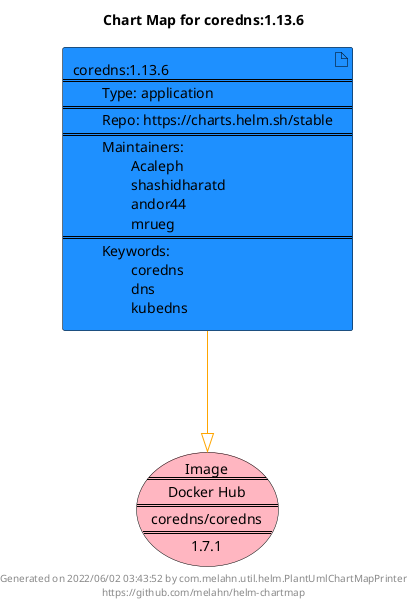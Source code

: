 @startuml
skinparam linetype ortho
skinparam backgroundColor white
skinparam usecaseBorderColor black
skinparam usecaseArrowColor LightSlateGray
skinparam artifactBorderColor black
skinparam artifactArrowColor LightSlateGray

title Chart Map for coredns:1.13.6

'There is one referenced Helm Chart
artifact "coredns:1.13.6\n====\n\tType: application\n====\n\tRepo: https://charts.helm.sh/stable\n====\n\tMaintainers: \n\t\tAcaleph\n\t\tshashidharatd\n\t\tandor44\n\t\tmrueg\n====\n\tKeywords: \n\t\tcoredns\n\t\tdns\n\t\tkubedns" as coredns_1_13_6 #DodgerBlue

'There is one referenced Docker Image
usecase "Image\n====\nDocker Hub\n====\ncoredns/coredns\n====\n1.7.1" as coredns_coredns_1_7_1 #LightPink

'Chart Dependencies
coredns_1_13_6--[#orange]-|>coredns_coredns_1_7_1

center footer Generated on 2022/06/02 03:43:52 by com.melahn.util.helm.PlantUmlChartMapPrinter\nhttps://github.com/melahn/helm-chartmap
@enduml
